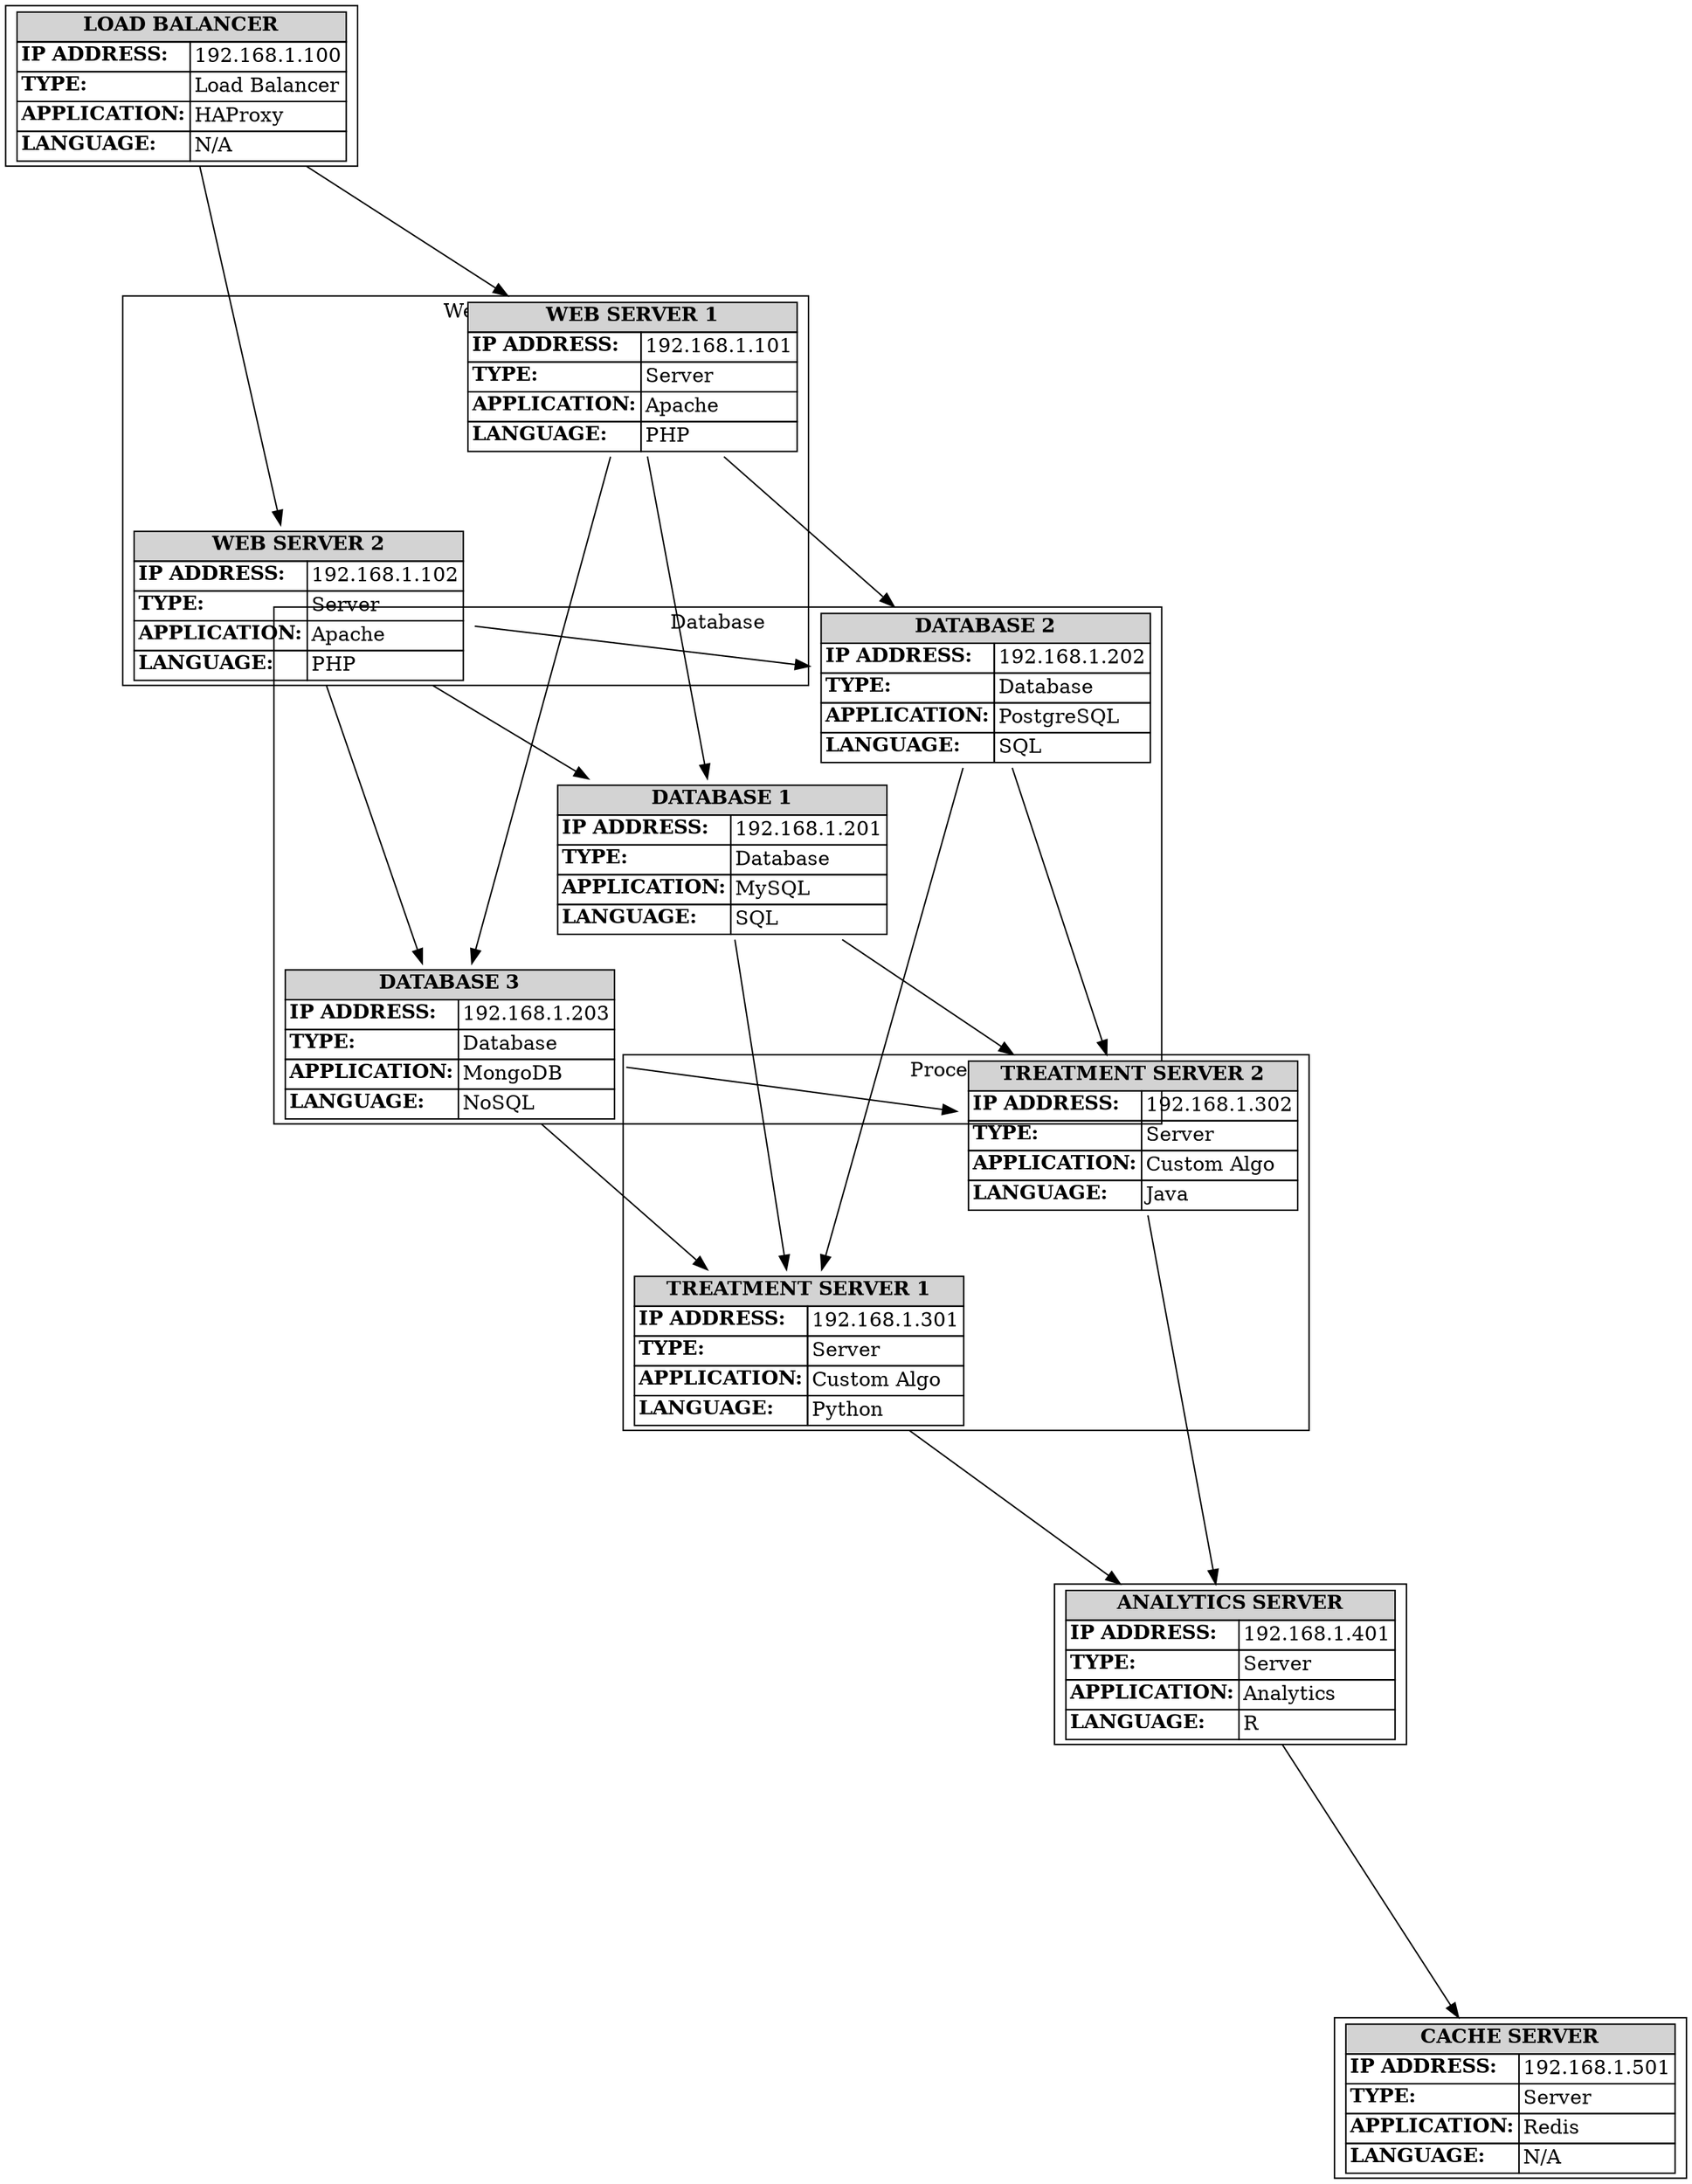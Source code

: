 digraph SAAS {
    node [shape=plaintext];
    rankdir=LR;

    subgraph cluster_Network {
        label = "Network";
        LoadBalancer [label=<
            <table border="0" cellborder="1" cellspacing="0">
                <tr><td bgcolor="lightgrey" colspan="2"><b>LOAD BALANCER</b></td></tr>
                <tr><td align="left"><b>IP ADDRESS:</b></td><td align="left">192.168.1.100</td></tr>
                <tr><td align="left"><b>TYPE:</b></td><td align="left">Load Balancer</td></tr>
                <tr><td align="left"><b>APPLICATION:</b></td><td align="left">HAProxy</td></tr>
                <tr><td align="left"><b>LANGUAGE:</b></td><td align="left">N/A</td></tr>
            </table>
        >];
    }

    subgraph cluster_Web {
        label = "Web";
        WebServer1 [label=<
            <table border="0" cellborder="1" cellspacing="0">
                <tr><td bgcolor="lightgrey" colspan="2"><b>WEB SERVER 1</b></td></tr>
                <tr><td align="left"><b>IP ADDRESS:</b></td><td align="left">192.168.1.101</td></tr>
                <tr><td align="left"><b>TYPE:</b></td><td align="left">Server</td></tr>
                <tr><td align="left"><b>APPLICATION:</b></td><td align="left">Apache</td></tr>
                <tr><td align="left"><b>LANGUAGE:</b></td><td align="left">PHP</td></tr>
            </table>
        >];
        WebServer2 [label=<
            <table border="0" cellborder="1" cellspacing="0">
                <tr><td bgcolor="lightgrey" colspan="2"><b>WEB SERVER 2</b></td></tr>
                <tr><td align="left"><b>IP ADDRESS:</b></td><td align="left">192.168.1.102</td></tr>
                <tr><td align="left"><b>TYPE:</b></td><td align="left">Server</td></tr>
                <tr><td align="left"><b>APPLICATION:</b></td><td align="left">Apache</td></tr>
                <tr><td align="left"><b>LANGUAGE:</b></td><td align="left">PHP</td></tr>
            </table>
        >];
    }

    subgraph cluster_Database {
        label = "Database";
        Database1 [label=<
            <table border="0" cellborder="1" cellspacing="0">
                <tr><td bgcolor="lightgrey" colspan="2"><b>DATABASE 1</b></td></tr>
                <tr><td align="left"><b>IP ADDRESS:</b></td><td align="left">192.168.1.201</td></tr>
                <tr><td align="left"><b>TYPE:</b></td><td align="left">Database</td></tr>
                <tr><td align="left"><b>APPLICATION:</b></td><td align="left">MySQL</td></tr>
                <tr><td align="left"><b>LANGUAGE:</b></td><td align="left">SQL</td></tr>
            </table>
        >];
        Database2 [label=<
            <table border="0" cellborder="1" cellspacing="0">
                <tr><td bgcolor="lightgrey" colspan="2"><b>DATABASE 2</b></td></tr>
                <tr><td align="left"><b>IP ADDRESS:</b></td><td align="left">192.168.1.202</td></tr>
                <tr><td align="left"><b>TYPE:</b></td><td align="left">Database</td></tr>
                <tr><td align="left"><b>APPLICATION:</b></td><td align="left">PostgreSQL</td></tr>
                <tr><td align="left"><b>LANGUAGE:</b></td><td align="left">SQL</td></tr>
            </table>
        >];
        Database3 [label=<
            <table border="0" cellborder="1" cellspacing="0">
                <tr><td bgcolor="lightgrey" colspan="2"><b>DATABASE 3</b></td></tr>
                <tr><td align="left"><b>IP ADDRESS:</b></td><td align="left">192.168.1.203</td></tr>
                <tr><td align="left"><b>TYPE:</b></td><td align="left">Database</td></tr>
                <tr><td align="left"><b>APPLICATION:</b></td><td align="left">MongoDB</td></tr>
                <tr><td align="left"><b>LANGUAGE:</b></td><td align="left">NoSQL</td></tr>
            </table>
        >];
    }

    subgraph cluster_Processing {
        label = "Processing";
        TreatmentServer1 [label=<
            <table border="0" cellborder="1" cellspacing="0">
                <tr><td bgcolor="lightgrey" colspan="2"><b>TREATMENT SERVER 1</b></td></tr>
                <tr><td align="left"><b>IP ADDRESS:</b></td><td align="left">192.168.1.301</td></tr>
                <tr><td align="left"><b>TYPE:</b></td><td align="left">Server</td></tr>
                <tr><td align="left"><b>APPLICATION:</b></td><td align="left">Custom Algo</td></tr>
                <tr><td align="left"><b>LANGUAGE:</b></td><td align="left">Python</td></tr>
            </table>
        >];
        TreatmentServer2 [label=<
            <table border="0" cellborder="1" cellspacing="0">
                <tr><td bgcolor="lightgrey" colspan="2"><b>TREATMENT SERVER 2</b></td></tr>
                <tr><td align="left"><b>IP ADDRESS:</b></td><td align="left">192.168.1.302</td></tr>
                <tr><td align="left"><b>TYPE:</b></td><td align="left">Server</td></tr>
                <tr><td align="left"><b>APPLICATION:</b></td><td align="left">Custom Algo</td></tr>
                <tr><td align="left"><b>LANGUAGE:</b></td><td align="left">Java</td></tr>
            </table>
        >];
    }

    subgraph cluster_Analytics {
        label = "Analytics";
        AnalyticsServer [label=<
            <table border="0" cellborder="1" cellspacing="0">
                <tr><td bgcolor="lightgrey" colspan="2"><b>ANALYTICS SERVER</b></td></tr>
                <tr><td align="left"><b>IP ADDRESS:</b></td><td align="left">192.168.1.401</td></tr>
                <tr><td align="left"><b>TYPE:</b></td><td align="left">Server</td></tr>
                <tr><td align="left"><b>APPLICATION:</b></td><td align="left">Analytics</td></tr>
                <tr><td align="left"><b>LANGUAGE:</b></td><td align="left">R</td></tr>
            </table>
        >];
    }

    subgraph cluster_Caching {
        label = "Caching";
        CacheServer [label=<
            <table border="0" cellborder="1" cellspacing="0">
                <tr><td bgcolor="lightgrey" colspan="2"><b>CACHE SERVER</b></td></tr>
                <tr><td align="left"><b>IP ADDRESS:</b></td><td align="left">192.168.1.501</td></tr>
                <tr><td align="left"><b>TYPE:</b></td><td align="left">Server</td></tr>
                <tr><td align="left"><b>APPLICATION:</b></td><td align="left">Redis</td></tr>
                <tr><td align="left"><b>LANGUAGE:</b></td><td align="left">N/A</td></tr>
            </table>
        >];
    }

    LoadBalancer -> { WebServer1 WebServer2 }
    WebServer1 -> { Database1 Database2 Database3 }
    WebServer2 -> { Database1 Database2 Database3 }
    Database1 -> { TreatmentServer1 TreatmentServer2 }
    Database2 -> { TreatmentServer1 TreatmentServer2 }
    Database3 -> { TreatmentServer1 TreatmentServer2 }
    TreatmentServer1 -> AnalyticsServer
    TreatmentServer2 -> AnalyticsServer
    AnalyticsServer -> CacheServer

    graph [splines=true, overlap=false, layout="neato"];
}
